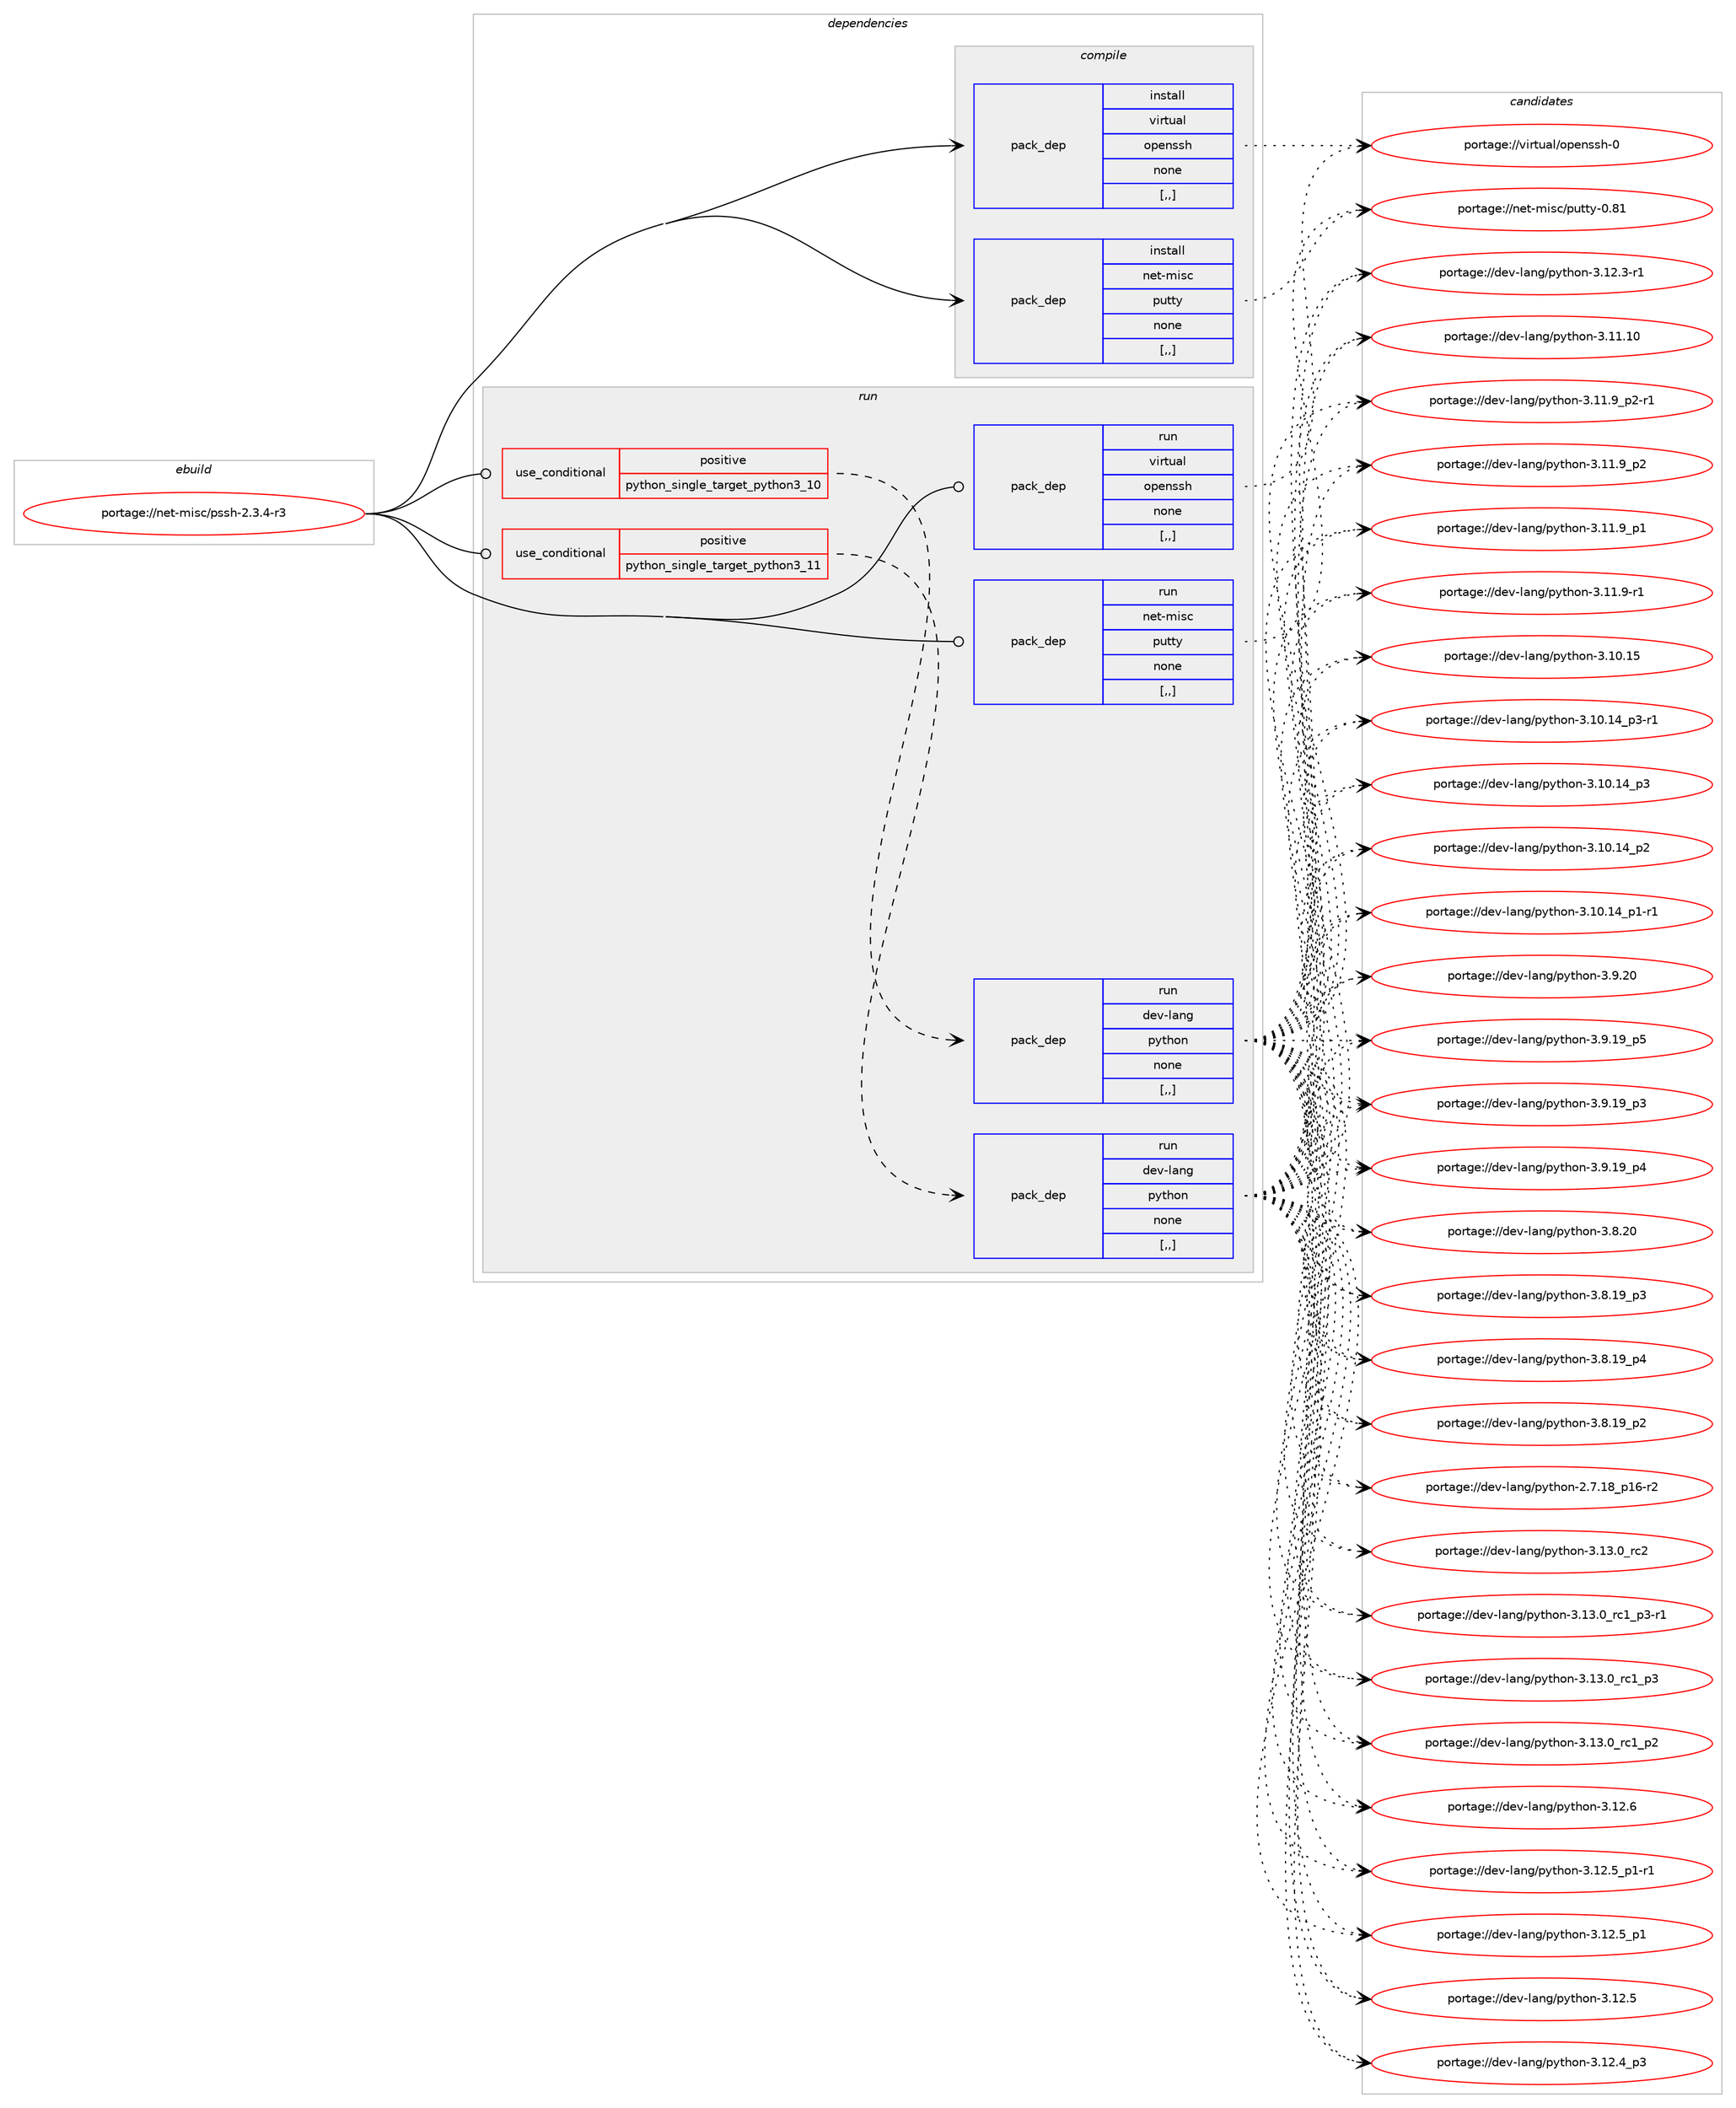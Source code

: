 digraph prolog {

# *************
# Graph options
# *************

newrank=true;
concentrate=true;
compound=true;
graph [rankdir=LR,fontname=Helvetica,fontsize=10,ranksep=1.5];#, ranksep=2.5, nodesep=0.2];
edge  [arrowhead=vee];
node  [fontname=Helvetica,fontsize=10];

# **********
# The ebuild
# **********

subgraph cluster_leftcol {
color=gray;
label=<<i>ebuild</i>>;
id [label="portage://net-misc/pssh-2.3.4-r3", color=red, width=4, href="../net-misc/pssh-2.3.4-r3.svg"];
}

# ****************
# The dependencies
# ****************

subgraph cluster_midcol {
color=gray;
label=<<i>dependencies</i>>;
subgraph cluster_compile {
fillcolor="#eeeeee";
style=filled;
label=<<i>compile</i>>;
subgraph pack645731 {
dependency884442 [label=<<TABLE BORDER="0" CELLBORDER="1" CELLSPACING="0" CELLPADDING="4" WIDTH="220"><TR><TD ROWSPAN="6" CELLPADDING="30">pack_dep</TD></TR><TR><TD WIDTH="110">install</TD></TR><TR><TD>virtual</TD></TR><TR><TD>openssh</TD></TR><TR><TD>none</TD></TR><TR><TD>[,,]</TD></TR></TABLE>>, shape=none, color=blue];
}
id:e -> dependency884442:w [weight=20,style="solid",arrowhead="vee"];
subgraph pack645732 {
dependency884443 [label=<<TABLE BORDER="0" CELLBORDER="1" CELLSPACING="0" CELLPADDING="4" WIDTH="220"><TR><TD ROWSPAN="6" CELLPADDING="30">pack_dep</TD></TR><TR><TD WIDTH="110">install</TD></TR><TR><TD>net-misc</TD></TR><TR><TD>putty</TD></TR><TR><TD>none</TD></TR><TR><TD>[,,]</TD></TR></TABLE>>, shape=none, color=blue];
}
id:e -> dependency884443:w [weight=20,style="solid",arrowhead="vee"];
}
subgraph cluster_compileandrun {
fillcolor="#eeeeee";
style=filled;
label=<<i>compile and run</i>>;
}
subgraph cluster_run {
fillcolor="#eeeeee";
style=filled;
label=<<i>run</i>>;
subgraph cond232251 {
dependency884444 [label=<<TABLE BORDER="0" CELLBORDER="1" CELLSPACING="0" CELLPADDING="4"><TR><TD ROWSPAN="3" CELLPADDING="10">use_conditional</TD></TR><TR><TD>positive</TD></TR><TR><TD>python_single_target_python3_10</TD></TR></TABLE>>, shape=none, color=red];
subgraph pack645733 {
dependency884445 [label=<<TABLE BORDER="0" CELLBORDER="1" CELLSPACING="0" CELLPADDING="4" WIDTH="220"><TR><TD ROWSPAN="6" CELLPADDING="30">pack_dep</TD></TR><TR><TD WIDTH="110">run</TD></TR><TR><TD>dev-lang</TD></TR><TR><TD>python</TD></TR><TR><TD>none</TD></TR><TR><TD>[,,]</TD></TR></TABLE>>, shape=none, color=blue];
}
dependency884444:e -> dependency884445:w [weight=20,style="dashed",arrowhead="vee"];
}
id:e -> dependency884444:w [weight=20,style="solid",arrowhead="odot"];
subgraph cond232252 {
dependency884446 [label=<<TABLE BORDER="0" CELLBORDER="1" CELLSPACING="0" CELLPADDING="4"><TR><TD ROWSPAN="3" CELLPADDING="10">use_conditional</TD></TR><TR><TD>positive</TD></TR><TR><TD>python_single_target_python3_11</TD></TR></TABLE>>, shape=none, color=red];
subgraph pack645734 {
dependency884447 [label=<<TABLE BORDER="0" CELLBORDER="1" CELLSPACING="0" CELLPADDING="4" WIDTH="220"><TR><TD ROWSPAN="6" CELLPADDING="30">pack_dep</TD></TR><TR><TD WIDTH="110">run</TD></TR><TR><TD>dev-lang</TD></TR><TR><TD>python</TD></TR><TR><TD>none</TD></TR><TR><TD>[,,]</TD></TR></TABLE>>, shape=none, color=blue];
}
dependency884446:e -> dependency884447:w [weight=20,style="dashed",arrowhead="vee"];
}
id:e -> dependency884446:w [weight=20,style="solid",arrowhead="odot"];
subgraph pack645735 {
dependency884448 [label=<<TABLE BORDER="0" CELLBORDER="1" CELLSPACING="0" CELLPADDING="4" WIDTH="220"><TR><TD ROWSPAN="6" CELLPADDING="30">pack_dep</TD></TR><TR><TD WIDTH="110">run</TD></TR><TR><TD>virtual</TD></TR><TR><TD>openssh</TD></TR><TR><TD>none</TD></TR><TR><TD>[,,]</TD></TR></TABLE>>, shape=none, color=blue];
}
id:e -> dependency884448:w [weight=20,style="solid",arrowhead="odot"];
subgraph pack645736 {
dependency884449 [label=<<TABLE BORDER="0" CELLBORDER="1" CELLSPACING="0" CELLPADDING="4" WIDTH="220"><TR><TD ROWSPAN="6" CELLPADDING="30">pack_dep</TD></TR><TR><TD WIDTH="110">run</TD></TR><TR><TD>net-misc</TD></TR><TR><TD>putty</TD></TR><TR><TD>none</TD></TR><TR><TD>[,,]</TD></TR></TABLE>>, shape=none, color=blue];
}
id:e -> dependency884449:w [weight=20,style="solid",arrowhead="odot"];
}
}

# **************
# The candidates
# **************

subgraph cluster_choices {
rank=same;
color=gray;
label=<<i>candidates</i>>;

subgraph choice645731 {
color=black;
nodesep=1;
choice11810511411611797108471111121011101151151044548 [label="portage://virtual/openssh-0", color=red, width=4,href="../virtual/openssh-0.svg"];
dependency884442:e -> choice11810511411611797108471111121011101151151044548:w [style=dotted,weight="100"];
}
subgraph choice645732 {
color=black;
nodesep=1;
choice1101011164510910511599471121171161161214548465649 [label="portage://net-misc/putty-0.81", color=red, width=4,href="../net-misc/putty-0.81.svg"];
dependency884443:e -> choice1101011164510910511599471121171161161214548465649:w [style=dotted,weight="100"];
}
subgraph choice645733 {
color=black;
nodesep=1;
choice10010111845108971101034711212111610411111045514649514648951149950 [label="portage://dev-lang/python-3.13.0_rc2", color=red, width=4,href="../dev-lang/python-3.13.0_rc2.svg"];
choice1001011184510897110103471121211161041111104551464951464895114994995112514511449 [label="portage://dev-lang/python-3.13.0_rc1_p3-r1", color=red, width=4,href="../dev-lang/python-3.13.0_rc1_p3-r1.svg"];
choice100101118451089711010347112121116104111110455146495146489511499499511251 [label="portage://dev-lang/python-3.13.0_rc1_p3", color=red, width=4,href="../dev-lang/python-3.13.0_rc1_p3.svg"];
choice100101118451089711010347112121116104111110455146495146489511499499511250 [label="portage://dev-lang/python-3.13.0_rc1_p2", color=red, width=4,href="../dev-lang/python-3.13.0_rc1_p2.svg"];
choice10010111845108971101034711212111610411111045514649504654 [label="portage://dev-lang/python-3.12.6", color=red, width=4,href="../dev-lang/python-3.12.6.svg"];
choice1001011184510897110103471121211161041111104551464950465395112494511449 [label="portage://dev-lang/python-3.12.5_p1-r1", color=red, width=4,href="../dev-lang/python-3.12.5_p1-r1.svg"];
choice100101118451089711010347112121116104111110455146495046539511249 [label="portage://dev-lang/python-3.12.5_p1", color=red, width=4,href="../dev-lang/python-3.12.5_p1.svg"];
choice10010111845108971101034711212111610411111045514649504653 [label="portage://dev-lang/python-3.12.5", color=red, width=4,href="../dev-lang/python-3.12.5.svg"];
choice100101118451089711010347112121116104111110455146495046529511251 [label="portage://dev-lang/python-3.12.4_p3", color=red, width=4,href="../dev-lang/python-3.12.4_p3.svg"];
choice100101118451089711010347112121116104111110455146495046514511449 [label="portage://dev-lang/python-3.12.3-r1", color=red, width=4,href="../dev-lang/python-3.12.3-r1.svg"];
choice1001011184510897110103471121211161041111104551464949464948 [label="portage://dev-lang/python-3.11.10", color=red, width=4,href="../dev-lang/python-3.11.10.svg"];
choice1001011184510897110103471121211161041111104551464949465795112504511449 [label="portage://dev-lang/python-3.11.9_p2-r1", color=red, width=4,href="../dev-lang/python-3.11.9_p2-r1.svg"];
choice100101118451089711010347112121116104111110455146494946579511250 [label="portage://dev-lang/python-3.11.9_p2", color=red, width=4,href="../dev-lang/python-3.11.9_p2.svg"];
choice100101118451089711010347112121116104111110455146494946579511249 [label="portage://dev-lang/python-3.11.9_p1", color=red, width=4,href="../dev-lang/python-3.11.9_p1.svg"];
choice100101118451089711010347112121116104111110455146494946574511449 [label="portage://dev-lang/python-3.11.9-r1", color=red, width=4,href="../dev-lang/python-3.11.9-r1.svg"];
choice1001011184510897110103471121211161041111104551464948464953 [label="portage://dev-lang/python-3.10.15", color=red, width=4,href="../dev-lang/python-3.10.15.svg"];
choice100101118451089711010347112121116104111110455146494846495295112514511449 [label="portage://dev-lang/python-3.10.14_p3-r1", color=red, width=4,href="../dev-lang/python-3.10.14_p3-r1.svg"];
choice10010111845108971101034711212111610411111045514649484649529511251 [label="portage://dev-lang/python-3.10.14_p3", color=red, width=4,href="../dev-lang/python-3.10.14_p3.svg"];
choice10010111845108971101034711212111610411111045514649484649529511250 [label="portage://dev-lang/python-3.10.14_p2", color=red, width=4,href="../dev-lang/python-3.10.14_p2.svg"];
choice100101118451089711010347112121116104111110455146494846495295112494511449 [label="portage://dev-lang/python-3.10.14_p1-r1", color=red, width=4,href="../dev-lang/python-3.10.14_p1-r1.svg"];
choice10010111845108971101034711212111610411111045514657465048 [label="portage://dev-lang/python-3.9.20", color=red, width=4,href="../dev-lang/python-3.9.20.svg"];
choice100101118451089711010347112121116104111110455146574649579511253 [label="portage://dev-lang/python-3.9.19_p5", color=red, width=4,href="../dev-lang/python-3.9.19_p5.svg"];
choice100101118451089711010347112121116104111110455146574649579511252 [label="portage://dev-lang/python-3.9.19_p4", color=red, width=4,href="../dev-lang/python-3.9.19_p4.svg"];
choice100101118451089711010347112121116104111110455146574649579511251 [label="portage://dev-lang/python-3.9.19_p3", color=red, width=4,href="../dev-lang/python-3.9.19_p3.svg"];
choice10010111845108971101034711212111610411111045514656465048 [label="portage://dev-lang/python-3.8.20", color=red, width=4,href="../dev-lang/python-3.8.20.svg"];
choice100101118451089711010347112121116104111110455146564649579511252 [label="portage://dev-lang/python-3.8.19_p4", color=red, width=4,href="../dev-lang/python-3.8.19_p4.svg"];
choice100101118451089711010347112121116104111110455146564649579511251 [label="portage://dev-lang/python-3.8.19_p3", color=red, width=4,href="../dev-lang/python-3.8.19_p3.svg"];
choice100101118451089711010347112121116104111110455146564649579511250 [label="portage://dev-lang/python-3.8.19_p2", color=red, width=4,href="../dev-lang/python-3.8.19_p2.svg"];
choice100101118451089711010347112121116104111110455046554649569511249544511450 [label="portage://dev-lang/python-2.7.18_p16-r2", color=red, width=4,href="../dev-lang/python-2.7.18_p16-r2.svg"];
dependency884445:e -> choice10010111845108971101034711212111610411111045514649514648951149950:w [style=dotted,weight="100"];
dependency884445:e -> choice1001011184510897110103471121211161041111104551464951464895114994995112514511449:w [style=dotted,weight="100"];
dependency884445:e -> choice100101118451089711010347112121116104111110455146495146489511499499511251:w [style=dotted,weight="100"];
dependency884445:e -> choice100101118451089711010347112121116104111110455146495146489511499499511250:w [style=dotted,weight="100"];
dependency884445:e -> choice10010111845108971101034711212111610411111045514649504654:w [style=dotted,weight="100"];
dependency884445:e -> choice1001011184510897110103471121211161041111104551464950465395112494511449:w [style=dotted,weight="100"];
dependency884445:e -> choice100101118451089711010347112121116104111110455146495046539511249:w [style=dotted,weight="100"];
dependency884445:e -> choice10010111845108971101034711212111610411111045514649504653:w [style=dotted,weight="100"];
dependency884445:e -> choice100101118451089711010347112121116104111110455146495046529511251:w [style=dotted,weight="100"];
dependency884445:e -> choice100101118451089711010347112121116104111110455146495046514511449:w [style=dotted,weight="100"];
dependency884445:e -> choice1001011184510897110103471121211161041111104551464949464948:w [style=dotted,weight="100"];
dependency884445:e -> choice1001011184510897110103471121211161041111104551464949465795112504511449:w [style=dotted,weight="100"];
dependency884445:e -> choice100101118451089711010347112121116104111110455146494946579511250:w [style=dotted,weight="100"];
dependency884445:e -> choice100101118451089711010347112121116104111110455146494946579511249:w [style=dotted,weight="100"];
dependency884445:e -> choice100101118451089711010347112121116104111110455146494946574511449:w [style=dotted,weight="100"];
dependency884445:e -> choice1001011184510897110103471121211161041111104551464948464953:w [style=dotted,weight="100"];
dependency884445:e -> choice100101118451089711010347112121116104111110455146494846495295112514511449:w [style=dotted,weight="100"];
dependency884445:e -> choice10010111845108971101034711212111610411111045514649484649529511251:w [style=dotted,weight="100"];
dependency884445:e -> choice10010111845108971101034711212111610411111045514649484649529511250:w [style=dotted,weight="100"];
dependency884445:e -> choice100101118451089711010347112121116104111110455146494846495295112494511449:w [style=dotted,weight="100"];
dependency884445:e -> choice10010111845108971101034711212111610411111045514657465048:w [style=dotted,weight="100"];
dependency884445:e -> choice100101118451089711010347112121116104111110455146574649579511253:w [style=dotted,weight="100"];
dependency884445:e -> choice100101118451089711010347112121116104111110455146574649579511252:w [style=dotted,weight="100"];
dependency884445:e -> choice100101118451089711010347112121116104111110455146574649579511251:w [style=dotted,weight="100"];
dependency884445:e -> choice10010111845108971101034711212111610411111045514656465048:w [style=dotted,weight="100"];
dependency884445:e -> choice100101118451089711010347112121116104111110455146564649579511252:w [style=dotted,weight="100"];
dependency884445:e -> choice100101118451089711010347112121116104111110455146564649579511251:w [style=dotted,weight="100"];
dependency884445:e -> choice100101118451089711010347112121116104111110455146564649579511250:w [style=dotted,weight="100"];
dependency884445:e -> choice100101118451089711010347112121116104111110455046554649569511249544511450:w [style=dotted,weight="100"];
}
subgraph choice645734 {
color=black;
nodesep=1;
choice10010111845108971101034711212111610411111045514649514648951149950 [label="portage://dev-lang/python-3.13.0_rc2", color=red, width=4,href="../dev-lang/python-3.13.0_rc2.svg"];
choice1001011184510897110103471121211161041111104551464951464895114994995112514511449 [label="portage://dev-lang/python-3.13.0_rc1_p3-r1", color=red, width=4,href="../dev-lang/python-3.13.0_rc1_p3-r1.svg"];
choice100101118451089711010347112121116104111110455146495146489511499499511251 [label="portage://dev-lang/python-3.13.0_rc1_p3", color=red, width=4,href="../dev-lang/python-3.13.0_rc1_p3.svg"];
choice100101118451089711010347112121116104111110455146495146489511499499511250 [label="portage://dev-lang/python-3.13.0_rc1_p2", color=red, width=4,href="../dev-lang/python-3.13.0_rc1_p2.svg"];
choice10010111845108971101034711212111610411111045514649504654 [label="portage://dev-lang/python-3.12.6", color=red, width=4,href="../dev-lang/python-3.12.6.svg"];
choice1001011184510897110103471121211161041111104551464950465395112494511449 [label="portage://dev-lang/python-3.12.5_p1-r1", color=red, width=4,href="../dev-lang/python-3.12.5_p1-r1.svg"];
choice100101118451089711010347112121116104111110455146495046539511249 [label="portage://dev-lang/python-3.12.5_p1", color=red, width=4,href="../dev-lang/python-3.12.5_p1.svg"];
choice10010111845108971101034711212111610411111045514649504653 [label="portage://dev-lang/python-3.12.5", color=red, width=4,href="../dev-lang/python-3.12.5.svg"];
choice100101118451089711010347112121116104111110455146495046529511251 [label="portage://dev-lang/python-3.12.4_p3", color=red, width=4,href="../dev-lang/python-3.12.4_p3.svg"];
choice100101118451089711010347112121116104111110455146495046514511449 [label="portage://dev-lang/python-3.12.3-r1", color=red, width=4,href="../dev-lang/python-3.12.3-r1.svg"];
choice1001011184510897110103471121211161041111104551464949464948 [label="portage://dev-lang/python-3.11.10", color=red, width=4,href="../dev-lang/python-3.11.10.svg"];
choice1001011184510897110103471121211161041111104551464949465795112504511449 [label="portage://dev-lang/python-3.11.9_p2-r1", color=red, width=4,href="../dev-lang/python-3.11.9_p2-r1.svg"];
choice100101118451089711010347112121116104111110455146494946579511250 [label="portage://dev-lang/python-3.11.9_p2", color=red, width=4,href="../dev-lang/python-3.11.9_p2.svg"];
choice100101118451089711010347112121116104111110455146494946579511249 [label="portage://dev-lang/python-3.11.9_p1", color=red, width=4,href="../dev-lang/python-3.11.9_p1.svg"];
choice100101118451089711010347112121116104111110455146494946574511449 [label="portage://dev-lang/python-3.11.9-r1", color=red, width=4,href="../dev-lang/python-3.11.9-r1.svg"];
choice1001011184510897110103471121211161041111104551464948464953 [label="portage://dev-lang/python-3.10.15", color=red, width=4,href="../dev-lang/python-3.10.15.svg"];
choice100101118451089711010347112121116104111110455146494846495295112514511449 [label="portage://dev-lang/python-3.10.14_p3-r1", color=red, width=4,href="../dev-lang/python-3.10.14_p3-r1.svg"];
choice10010111845108971101034711212111610411111045514649484649529511251 [label="portage://dev-lang/python-3.10.14_p3", color=red, width=4,href="../dev-lang/python-3.10.14_p3.svg"];
choice10010111845108971101034711212111610411111045514649484649529511250 [label="portage://dev-lang/python-3.10.14_p2", color=red, width=4,href="../dev-lang/python-3.10.14_p2.svg"];
choice100101118451089711010347112121116104111110455146494846495295112494511449 [label="portage://dev-lang/python-3.10.14_p1-r1", color=red, width=4,href="../dev-lang/python-3.10.14_p1-r1.svg"];
choice10010111845108971101034711212111610411111045514657465048 [label="portage://dev-lang/python-3.9.20", color=red, width=4,href="../dev-lang/python-3.9.20.svg"];
choice100101118451089711010347112121116104111110455146574649579511253 [label="portage://dev-lang/python-3.9.19_p5", color=red, width=4,href="../dev-lang/python-3.9.19_p5.svg"];
choice100101118451089711010347112121116104111110455146574649579511252 [label="portage://dev-lang/python-3.9.19_p4", color=red, width=4,href="../dev-lang/python-3.9.19_p4.svg"];
choice100101118451089711010347112121116104111110455146574649579511251 [label="portage://dev-lang/python-3.9.19_p3", color=red, width=4,href="../dev-lang/python-3.9.19_p3.svg"];
choice10010111845108971101034711212111610411111045514656465048 [label="portage://dev-lang/python-3.8.20", color=red, width=4,href="../dev-lang/python-3.8.20.svg"];
choice100101118451089711010347112121116104111110455146564649579511252 [label="portage://dev-lang/python-3.8.19_p4", color=red, width=4,href="../dev-lang/python-3.8.19_p4.svg"];
choice100101118451089711010347112121116104111110455146564649579511251 [label="portage://dev-lang/python-3.8.19_p3", color=red, width=4,href="../dev-lang/python-3.8.19_p3.svg"];
choice100101118451089711010347112121116104111110455146564649579511250 [label="portage://dev-lang/python-3.8.19_p2", color=red, width=4,href="../dev-lang/python-3.8.19_p2.svg"];
choice100101118451089711010347112121116104111110455046554649569511249544511450 [label="portage://dev-lang/python-2.7.18_p16-r2", color=red, width=4,href="../dev-lang/python-2.7.18_p16-r2.svg"];
dependency884447:e -> choice10010111845108971101034711212111610411111045514649514648951149950:w [style=dotted,weight="100"];
dependency884447:e -> choice1001011184510897110103471121211161041111104551464951464895114994995112514511449:w [style=dotted,weight="100"];
dependency884447:e -> choice100101118451089711010347112121116104111110455146495146489511499499511251:w [style=dotted,weight="100"];
dependency884447:e -> choice100101118451089711010347112121116104111110455146495146489511499499511250:w [style=dotted,weight="100"];
dependency884447:e -> choice10010111845108971101034711212111610411111045514649504654:w [style=dotted,weight="100"];
dependency884447:e -> choice1001011184510897110103471121211161041111104551464950465395112494511449:w [style=dotted,weight="100"];
dependency884447:e -> choice100101118451089711010347112121116104111110455146495046539511249:w [style=dotted,weight="100"];
dependency884447:e -> choice10010111845108971101034711212111610411111045514649504653:w [style=dotted,weight="100"];
dependency884447:e -> choice100101118451089711010347112121116104111110455146495046529511251:w [style=dotted,weight="100"];
dependency884447:e -> choice100101118451089711010347112121116104111110455146495046514511449:w [style=dotted,weight="100"];
dependency884447:e -> choice1001011184510897110103471121211161041111104551464949464948:w [style=dotted,weight="100"];
dependency884447:e -> choice1001011184510897110103471121211161041111104551464949465795112504511449:w [style=dotted,weight="100"];
dependency884447:e -> choice100101118451089711010347112121116104111110455146494946579511250:w [style=dotted,weight="100"];
dependency884447:e -> choice100101118451089711010347112121116104111110455146494946579511249:w [style=dotted,weight="100"];
dependency884447:e -> choice100101118451089711010347112121116104111110455146494946574511449:w [style=dotted,weight="100"];
dependency884447:e -> choice1001011184510897110103471121211161041111104551464948464953:w [style=dotted,weight="100"];
dependency884447:e -> choice100101118451089711010347112121116104111110455146494846495295112514511449:w [style=dotted,weight="100"];
dependency884447:e -> choice10010111845108971101034711212111610411111045514649484649529511251:w [style=dotted,weight="100"];
dependency884447:e -> choice10010111845108971101034711212111610411111045514649484649529511250:w [style=dotted,weight="100"];
dependency884447:e -> choice100101118451089711010347112121116104111110455146494846495295112494511449:w [style=dotted,weight="100"];
dependency884447:e -> choice10010111845108971101034711212111610411111045514657465048:w [style=dotted,weight="100"];
dependency884447:e -> choice100101118451089711010347112121116104111110455146574649579511253:w [style=dotted,weight="100"];
dependency884447:e -> choice100101118451089711010347112121116104111110455146574649579511252:w [style=dotted,weight="100"];
dependency884447:e -> choice100101118451089711010347112121116104111110455146574649579511251:w [style=dotted,weight="100"];
dependency884447:e -> choice10010111845108971101034711212111610411111045514656465048:w [style=dotted,weight="100"];
dependency884447:e -> choice100101118451089711010347112121116104111110455146564649579511252:w [style=dotted,weight="100"];
dependency884447:e -> choice100101118451089711010347112121116104111110455146564649579511251:w [style=dotted,weight="100"];
dependency884447:e -> choice100101118451089711010347112121116104111110455146564649579511250:w [style=dotted,weight="100"];
dependency884447:e -> choice100101118451089711010347112121116104111110455046554649569511249544511450:w [style=dotted,weight="100"];
}
subgraph choice645735 {
color=black;
nodesep=1;
choice11810511411611797108471111121011101151151044548 [label="portage://virtual/openssh-0", color=red, width=4,href="../virtual/openssh-0.svg"];
dependency884448:e -> choice11810511411611797108471111121011101151151044548:w [style=dotted,weight="100"];
}
subgraph choice645736 {
color=black;
nodesep=1;
choice1101011164510910511599471121171161161214548465649 [label="portage://net-misc/putty-0.81", color=red, width=4,href="../net-misc/putty-0.81.svg"];
dependency884449:e -> choice1101011164510910511599471121171161161214548465649:w [style=dotted,weight="100"];
}
}

}
